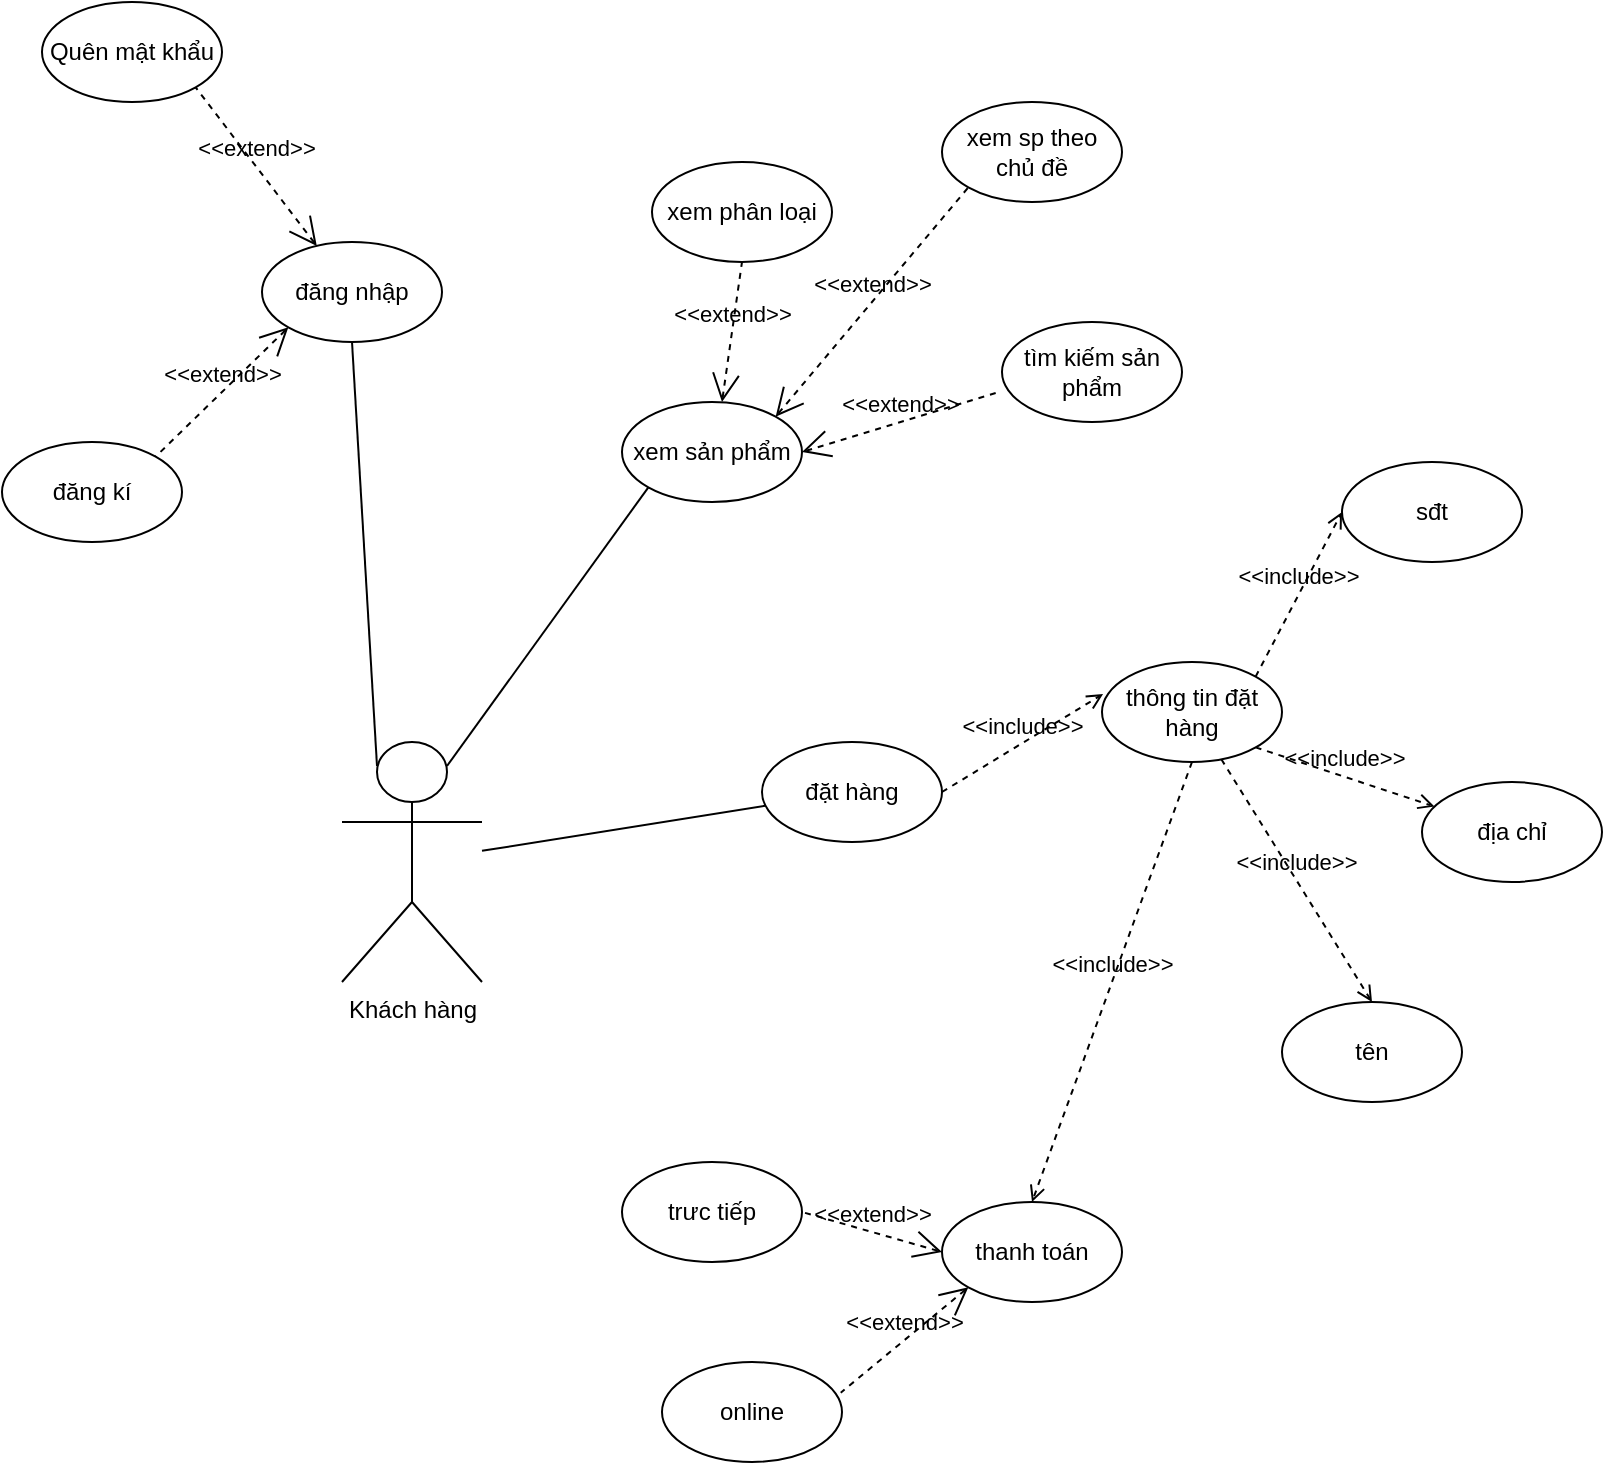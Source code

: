 <mxfile version="15.9.6" type="device"><diagram id="7pq2R2IQOeJjmM2jBo1C" name="Page-1"><mxGraphModel dx="1384" dy="772" grid="1" gridSize="10" guides="1" tooltips="1" connect="1" arrows="1" fold="1" page="1" pageScale="1" pageWidth="850" pageHeight="1100" math="0" shadow="0"><root><mxCell id="0"/><mxCell id="1" parent="0"/><mxCell id="6DPnduoRuA7lY9laZWtm-1" value="Khách hàng" style="shape=umlActor;verticalLabelPosition=bottom;verticalAlign=top;html=1;outlineConnect=0;" vertex="1" parent="1"><mxGeometry x="180" y="420" width="70" height="120" as="geometry"/></mxCell><mxCell id="6DPnduoRuA7lY9laZWtm-2" value="đăng nhập" style="ellipse;whiteSpace=wrap;html=1;" vertex="1" parent="1"><mxGeometry x="140" y="170" width="90" height="50" as="geometry"/></mxCell><mxCell id="6DPnduoRuA7lY9laZWtm-3" value="Quên mật khẩu" style="ellipse;whiteSpace=wrap;html=1;" vertex="1" parent="1"><mxGeometry x="30" y="50" width="90" height="50" as="geometry"/></mxCell><mxCell id="6DPnduoRuA7lY9laZWtm-4" value="đăng kí" style="ellipse;whiteSpace=wrap;html=1;" vertex="1" parent="1"><mxGeometry x="10" y="270" width="90" height="50" as="geometry"/></mxCell><mxCell id="6DPnduoRuA7lY9laZWtm-5" value="xem sản phẩm" style="ellipse;whiteSpace=wrap;html=1;" vertex="1" parent="1"><mxGeometry x="320" y="250" width="90" height="50" as="geometry"/></mxCell><mxCell id="6DPnduoRuA7lY9laZWtm-6" value="xem phân loại" style="ellipse;whiteSpace=wrap;html=1;" vertex="1" parent="1"><mxGeometry x="335" y="130" width="90" height="50" as="geometry"/></mxCell><mxCell id="6DPnduoRuA7lY9laZWtm-7" value="tìm kiếm sản phẩm" style="ellipse;whiteSpace=wrap;html=1;" vertex="1" parent="1"><mxGeometry x="510" y="210" width="90" height="50" as="geometry"/></mxCell><mxCell id="6DPnduoRuA7lY9laZWtm-8" value="xem sp theo chủ đề" style="ellipse;whiteSpace=wrap;html=1;" vertex="1" parent="1"><mxGeometry x="480" y="100" width="90" height="50" as="geometry"/></mxCell><mxCell id="6DPnduoRuA7lY9laZWtm-9" value="đặt hàng" style="ellipse;whiteSpace=wrap;html=1;" vertex="1" parent="1"><mxGeometry x="390" y="420" width="90" height="50" as="geometry"/></mxCell><mxCell id="6DPnduoRuA7lY9laZWtm-10" value="thanh toán" style="ellipse;whiteSpace=wrap;html=1;" vertex="1" parent="1"><mxGeometry x="480" y="650" width="90" height="50" as="geometry"/></mxCell><mxCell id="6DPnduoRuA7lY9laZWtm-11" value="thông tin đặt hàng" style="ellipse;whiteSpace=wrap;html=1;" vertex="1" parent="1"><mxGeometry x="560" y="380" width="90" height="50" as="geometry"/></mxCell><mxCell id="6DPnduoRuA7lY9laZWtm-12" value="tên" style="ellipse;whiteSpace=wrap;html=1;" vertex="1" parent="1"><mxGeometry x="650" y="550" width="90" height="50" as="geometry"/></mxCell><mxCell id="6DPnduoRuA7lY9laZWtm-13" value="địa chỉ" style="ellipse;whiteSpace=wrap;html=1;" vertex="1" parent="1"><mxGeometry x="720" y="440" width="90" height="50" as="geometry"/></mxCell><mxCell id="6DPnduoRuA7lY9laZWtm-14" value="sđt" style="ellipse;whiteSpace=wrap;html=1;" vertex="1" parent="1"><mxGeometry x="680" y="280" width="90" height="50" as="geometry"/></mxCell><mxCell id="6DPnduoRuA7lY9laZWtm-15" value="" style="endArrow=none;html=1;rounded=0;" edge="1" parent="1" source="6DPnduoRuA7lY9laZWtm-1" target="6DPnduoRuA7lY9laZWtm-9"><mxGeometry width="50" height="50" relative="1" as="geometry"><mxPoint x="400" y="430" as="sourcePoint"/><mxPoint x="450" y="380" as="targetPoint"/></mxGeometry></mxCell><mxCell id="6DPnduoRuA7lY9laZWtm-16" value="" style="endArrow=none;html=1;rounded=0;entryX=0;entryY=1;entryDx=0;entryDy=0;exitX=0.75;exitY=0.1;exitDx=0;exitDy=0;exitPerimeter=0;" edge="1" parent="1" source="6DPnduoRuA7lY9laZWtm-1" target="6DPnduoRuA7lY9laZWtm-5"><mxGeometry width="50" height="50" relative="1" as="geometry"><mxPoint x="240" y="410" as="sourcePoint"/><mxPoint x="450" y="380" as="targetPoint"/></mxGeometry></mxCell><mxCell id="6DPnduoRuA7lY9laZWtm-17" value="" style="endArrow=none;html=1;rounded=0;entryX=0.5;entryY=1;entryDx=0;entryDy=0;exitX=0.25;exitY=0.1;exitDx=0;exitDy=0;exitPerimeter=0;" edge="1" parent="1" source="6DPnduoRuA7lY9laZWtm-1" target="6DPnduoRuA7lY9laZWtm-2"><mxGeometry width="50" height="50" relative="1" as="geometry"><mxPoint x="400" y="430" as="sourcePoint"/><mxPoint x="450" y="380" as="targetPoint"/></mxGeometry></mxCell><mxCell id="6DPnduoRuA7lY9laZWtm-18" value="&amp;lt;&amp;lt;include&amp;gt;&amp;gt;" style="edgeStyle=none;html=1;endArrow=open;verticalAlign=bottom;dashed=1;labelBackgroundColor=none;rounded=0;exitX=1;exitY=0;exitDx=0;exitDy=0;entryX=0;entryY=0.5;entryDx=0;entryDy=0;" edge="1" parent="1" source="6DPnduoRuA7lY9laZWtm-11" target="6DPnduoRuA7lY9laZWtm-14"><mxGeometry width="160" relative="1" as="geometry"><mxPoint x="340" y="410" as="sourcePoint"/><mxPoint x="500" y="410" as="targetPoint"/></mxGeometry></mxCell><mxCell id="6DPnduoRuA7lY9laZWtm-19" value="&amp;lt;&amp;lt;extend&amp;gt;&amp;gt;" style="edgeStyle=none;html=1;startArrow=open;endArrow=none;startSize=12;verticalAlign=bottom;dashed=1;labelBackgroundColor=none;rounded=0;entryX=1;entryY=0;entryDx=0;entryDy=0;exitX=0;exitY=1;exitDx=0;exitDy=0;" edge="1" parent="1" source="6DPnduoRuA7lY9laZWtm-2" target="6DPnduoRuA7lY9laZWtm-4"><mxGeometry width="160" relative="1" as="geometry"><mxPoint x="340" y="410" as="sourcePoint"/><mxPoint x="500" y="410" as="targetPoint"/></mxGeometry></mxCell><mxCell id="6DPnduoRuA7lY9laZWtm-20" value="&amp;lt;&amp;lt;extend&amp;gt;&amp;gt;" style="edgeStyle=none;html=1;startArrow=open;endArrow=none;startSize=12;verticalAlign=bottom;dashed=1;labelBackgroundColor=none;rounded=0;entryX=1;entryY=1;entryDx=0;entryDy=0;" edge="1" parent="1" source="6DPnduoRuA7lY9laZWtm-2" target="6DPnduoRuA7lY9laZWtm-3"><mxGeometry width="160" relative="1" as="geometry"><mxPoint x="340" y="410" as="sourcePoint"/><mxPoint x="500" y="410" as="targetPoint"/></mxGeometry></mxCell><mxCell id="6DPnduoRuA7lY9laZWtm-21" value="&amp;lt;&amp;lt;extend&amp;gt;&amp;gt;" style="edgeStyle=none;html=1;startArrow=open;endArrow=none;startSize=12;verticalAlign=bottom;dashed=1;labelBackgroundColor=none;rounded=0;entryX=0.5;entryY=1;entryDx=0;entryDy=0;" edge="1" parent="1" target="6DPnduoRuA7lY9laZWtm-6"><mxGeometry width="160" relative="1" as="geometry"><mxPoint x="370" y="250" as="sourcePoint"/><mxPoint x="500" y="410" as="targetPoint"/></mxGeometry></mxCell><mxCell id="6DPnduoRuA7lY9laZWtm-22" value="&amp;lt;&amp;lt;extend&amp;gt;&amp;gt;" style="edgeStyle=none;html=1;startArrow=open;endArrow=none;startSize=12;verticalAlign=bottom;dashed=1;labelBackgroundColor=none;rounded=0;entryX=0;entryY=1;entryDx=0;entryDy=0;exitX=1;exitY=0;exitDx=0;exitDy=0;" edge="1" parent="1" source="6DPnduoRuA7lY9laZWtm-5" target="6DPnduoRuA7lY9laZWtm-8"><mxGeometry width="160" relative="1" as="geometry"><mxPoint x="340" y="410" as="sourcePoint"/><mxPoint x="500" y="410" as="targetPoint"/></mxGeometry></mxCell><mxCell id="6DPnduoRuA7lY9laZWtm-23" value="&amp;lt;&amp;lt;extend&amp;gt;&amp;gt;" style="edgeStyle=none;html=1;startArrow=open;endArrow=none;startSize=12;verticalAlign=bottom;dashed=1;labelBackgroundColor=none;rounded=0;entryX=-0.019;entryY=0.701;entryDx=0;entryDy=0;entryPerimeter=0;exitX=1;exitY=0.5;exitDx=0;exitDy=0;" edge="1" parent="1" source="6DPnduoRuA7lY9laZWtm-5" target="6DPnduoRuA7lY9laZWtm-7"><mxGeometry width="160" relative="1" as="geometry"><mxPoint x="340" y="410" as="sourcePoint"/><mxPoint x="500" y="410" as="targetPoint"/></mxGeometry></mxCell><mxCell id="6DPnduoRuA7lY9laZWtm-24" value="&amp;lt;&amp;lt;include&amp;gt;&amp;gt;" style="edgeStyle=none;html=1;endArrow=open;verticalAlign=bottom;dashed=1;labelBackgroundColor=none;rounded=0;entryX=0.006;entryY=0.32;entryDx=0;entryDy=0;entryPerimeter=0;exitX=1;exitY=0.5;exitDx=0;exitDy=0;" edge="1" parent="1" source="6DPnduoRuA7lY9laZWtm-9" target="6DPnduoRuA7lY9laZWtm-11"><mxGeometry width="160" relative="1" as="geometry"><mxPoint x="480" y="470" as="sourcePoint"/><mxPoint x="500" y="410" as="targetPoint"/></mxGeometry></mxCell><mxCell id="6DPnduoRuA7lY9laZWtm-25" value="&amp;lt;&amp;lt;include&amp;gt;&amp;gt;" style="edgeStyle=none;html=1;endArrow=open;verticalAlign=bottom;dashed=1;labelBackgroundColor=none;rounded=0;exitX=0.5;exitY=1;exitDx=0;exitDy=0;entryX=0.5;entryY=0;entryDx=0;entryDy=0;" edge="1" parent="1" source="6DPnduoRuA7lY9laZWtm-11" target="6DPnduoRuA7lY9laZWtm-10"><mxGeometry width="160" relative="1" as="geometry"><mxPoint x="340" y="540" as="sourcePoint"/><mxPoint x="615" y="740" as="targetPoint"/></mxGeometry></mxCell><mxCell id="6DPnduoRuA7lY9laZWtm-26" value="&amp;lt;&amp;lt;include&amp;gt;&amp;gt;" style="edgeStyle=none;html=1;endArrow=open;verticalAlign=bottom;dashed=1;labelBackgroundColor=none;rounded=0;entryX=0.5;entryY=0;entryDx=0;entryDy=0;" edge="1" parent="1" source="6DPnduoRuA7lY9laZWtm-11" target="6DPnduoRuA7lY9laZWtm-12"><mxGeometry width="160" relative="1" as="geometry"><mxPoint x="340" y="540" as="sourcePoint"/><mxPoint x="500" y="540" as="targetPoint"/></mxGeometry></mxCell><mxCell id="6DPnduoRuA7lY9laZWtm-27" value="&amp;lt;&amp;lt;include&amp;gt;&amp;gt;" style="edgeStyle=none;html=1;endArrow=open;verticalAlign=bottom;dashed=1;labelBackgroundColor=none;rounded=0;exitX=1;exitY=1;exitDx=0;exitDy=0;" edge="1" parent="1" source="6DPnduoRuA7lY9laZWtm-11" target="6DPnduoRuA7lY9laZWtm-13"><mxGeometry width="160" relative="1" as="geometry"><mxPoint x="340" y="540" as="sourcePoint"/><mxPoint x="500" y="540" as="targetPoint"/></mxGeometry></mxCell><mxCell id="6DPnduoRuA7lY9laZWtm-29" value="trưc tiếp" style="ellipse;whiteSpace=wrap;html=1;" vertex="1" parent="1"><mxGeometry x="320" y="630" width="90" height="50" as="geometry"/></mxCell><mxCell id="6DPnduoRuA7lY9laZWtm-30" value="online" style="ellipse;whiteSpace=wrap;html=1;" vertex="1" parent="1"><mxGeometry x="340" y="730" width="90" height="50" as="geometry"/></mxCell><mxCell id="6DPnduoRuA7lY9laZWtm-31" value="&amp;lt;&amp;lt;extend&amp;gt;&amp;gt;" style="edgeStyle=none;html=1;startArrow=open;endArrow=none;startSize=12;verticalAlign=bottom;dashed=1;labelBackgroundColor=none;rounded=0;entryX=1;entryY=0.5;entryDx=0;entryDy=0;exitX=0;exitY=0.5;exitDx=0;exitDy=0;" edge="1" parent="1" source="6DPnduoRuA7lY9laZWtm-10" target="6DPnduoRuA7lY9laZWtm-29"><mxGeometry width="160" relative="1" as="geometry"><mxPoint x="340" y="540" as="sourcePoint"/><mxPoint x="500" y="540" as="targetPoint"/></mxGeometry></mxCell><mxCell id="6DPnduoRuA7lY9laZWtm-32" value="&amp;lt;&amp;lt;extend&amp;gt;&amp;gt;" style="edgeStyle=none;html=1;startArrow=open;endArrow=none;startSize=12;verticalAlign=bottom;dashed=1;labelBackgroundColor=none;rounded=0;entryX=0.993;entryY=0.307;entryDx=0;entryDy=0;entryPerimeter=0;exitX=0;exitY=1;exitDx=0;exitDy=0;" edge="1" parent="1" source="6DPnduoRuA7lY9laZWtm-10" target="6DPnduoRuA7lY9laZWtm-30"><mxGeometry width="160" relative="1" as="geometry"><mxPoint x="340" y="540" as="sourcePoint"/><mxPoint x="500" y="540" as="targetPoint"/></mxGeometry></mxCell></root></mxGraphModel></diagram></mxfile>